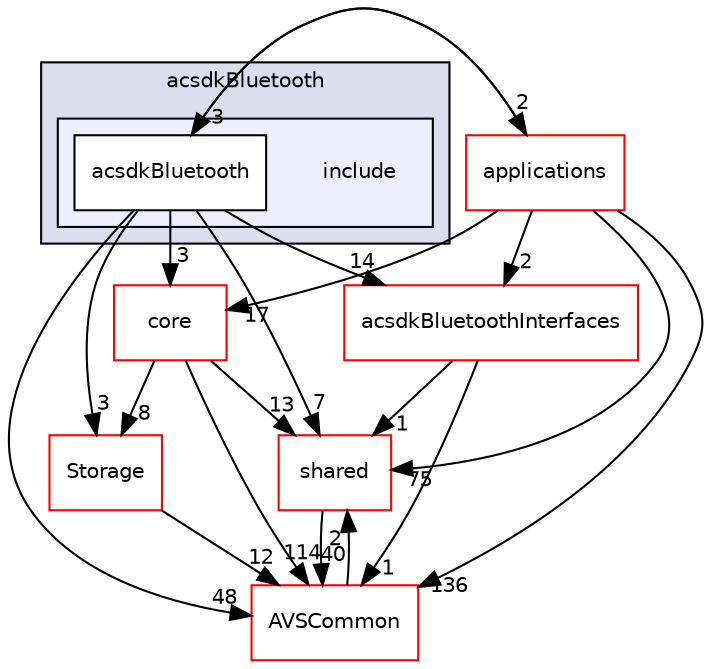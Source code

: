 digraph "/workplace/avs-device-sdk/capabilities/Bluetooth/acsdkBluetooth/include" {
  compound=true
  node [ fontsize="10", fontname="Helvetica"];
  edge [ labelfontsize="10", labelfontname="Helvetica"];
  subgraph clusterdir_4ba17753daccb66cbdbbd950004d76e1 {
    graph [ bgcolor="#ddddee", pencolor="black", label="acsdkBluetooth" fontname="Helvetica", fontsize="10", URL="dir_4ba17753daccb66cbdbbd950004d76e1.html"]
  subgraph clusterdir_f2a3a96bd4a4f0744e5577275191b358 {
    graph [ bgcolor="#eeeeff", pencolor="black", label="" URL="dir_f2a3a96bd4a4f0744e5577275191b358.html"];
    dir_f2a3a96bd4a4f0744e5577275191b358 [shape=plaintext label="include"];
    dir_6df1672619a89e13b5d35d928ec03cd0 [shape=box label="acsdkBluetooth" color="black" fillcolor="white" style="filled" URL="dir_6df1672619a89e13b5d35d928ec03cd0.html"];
  }
  }
  dir_9982052f7ce695d12571567315b2fafa [shape=box label="shared" fillcolor="white" style="filled" color="red" URL="dir_9982052f7ce695d12571567315b2fafa.html"];
  dir_a6e4fee11f07c3b70486e88fe92cbbdc [shape=box label="applications" fillcolor="white" style="filled" color="red" URL="dir_a6e4fee11f07c3b70486e88fe92cbbdc.html"];
  dir_d29c5f5a2915d6c5388c9daae4f109c7 [shape=box label="Storage" fillcolor="white" style="filled" color="red" URL="dir_d29c5f5a2915d6c5388c9daae4f109c7.html"];
  dir_13e65effb2bde530b17b3d5eefcd0266 [shape=box label="AVSCommon" fillcolor="white" style="filled" color="red" URL="dir_13e65effb2bde530b17b3d5eefcd0266.html"];
  dir_4270bfced15e0e73154b13468c7c9ad9 [shape=box label="core" fillcolor="white" style="filled" color="red" URL="dir_4270bfced15e0e73154b13468c7c9ad9.html"];
  dir_d6090b0167727de9c3086da5455efe48 [shape=box label="acsdkBluetoothInterfaces" fillcolor="white" style="filled" color="red" URL="dir_d6090b0167727de9c3086da5455efe48.html"];
  dir_9982052f7ce695d12571567315b2fafa->dir_13e65effb2bde530b17b3d5eefcd0266 [headlabel="40", labeldistance=1.5 headhref="dir_000116_000017.html"];
  dir_6df1672619a89e13b5d35d928ec03cd0->dir_9982052f7ce695d12571567315b2fafa [headlabel="7", labeldistance=1.5 headhref="dir_000321_000116.html"];
  dir_6df1672619a89e13b5d35d928ec03cd0->dir_a6e4fee11f07c3b70486e88fe92cbbdc [headlabel="2", labeldistance=1.5 headhref="dir_000321_000028.html"];
  dir_6df1672619a89e13b5d35d928ec03cd0->dir_d29c5f5a2915d6c5388c9daae4f109c7 [headlabel="3", labeldistance=1.5 headhref="dir_000321_000793.html"];
  dir_6df1672619a89e13b5d35d928ec03cd0->dir_13e65effb2bde530b17b3d5eefcd0266 [headlabel="48", labeldistance=1.5 headhref="dir_000321_000017.html"];
  dir_6df1672619a89e13b5d35d928ec03cd0->dir_4270bfced15e0e73154b13468c7c9ad9 [headlabel="3", labeldistance=1.5 headhref="dir_000321_000528.html"];
  dir_6df1672619a89e13b5d35d928ec03cd0->dir_d6090b0167727de9c3086da5455efe48 [headlabel="14", labeldistance=1.5 headhref="dir_000321_000324.html"];
  dir_a6e4fee11f07c3b70486e88fe92cbbdc->dir_9982052f7ce695d12571567315b2fafa [headlabel="75", labeldistance=1.5 headhref="dir_000028_000116.html"];
  dir_a6e4fee11f07c3b70486e88fe92cbbdc->dir_6df1672619a89e13b5d35d928ec03cd0 [headlabel="3", labeldistance=1.5 headhref="dir_000028_000321.html"];
  dir_a6e4fee11f07c3b70486e88fe92cbbdc->dir_13e65effb2bde530b17b3d5eefcd0266 [headlabel="136", labeldistance=1.5 headhref="dir_000028_000017.html"];
  dir_a6e4fee11f07c3b70486e88fe92cbbdc->dir_4270bfced15e0e73154b13468c7c9ad9 [headlabel="17", labeldistance=1.5 headhref="dir_000028_000528.html"];
  dir_a6e4fee11f07c3b70486e88fe92cbbdc->dir_d6090b0167727de9c3086da5455efe48 [headlabel="2", labeldistance=1.5 headhref="dir_000028_000324.html"];
  dir_d29c5f5a2915d6c5388c9daae4f109c7->dir_13e65effb2bde530b17b3d5eefcd0266 [headlabel="12", labeldistance=1.5 headhref="dir_000793_000017.html"];
  dir_13e65effb2bde530b17b3d5eefcd0266->dir_9982052f7ce695d12571567315b2fafa [headlabel="2", labeldistance=1.5 headhref="dir_000017_000116.html"];
  dir_4270bfced15e0e73154b13468c7c9ad9->dir_9982052f7ce695d12571567315b2fafa [headlabel="13", labeldistance=1.5 headhref="dir_000528_000116.html"];
  dir_4270bfced15e0e73154b13468c7c9ad9->dir_d29c5f5a2915d6c5388c9daae4f109c7 [headlabel="8", labeldistance=1.5 headhref="dir_000528_000793.html"];
  dir_4270bfced15e0e73154b13468c7c9ad9->dir_13e65effb2bde530b17b3d5eefcd0266 [headlabel="114", labeldistance=1.5 headhref="dir_000528_000017.html"];
  dir_d6090b0167727de9c3086da5455efe48->dir_9982052f7ce695d12571567315b2fafa [headlabel="1", labeldistance=1.5 headhref="dir_000324_000116.html"];
  dir_d6090b0167727de9c3086da5455efe48->dir_13e65effb2bde530b17b3d5eefcd0266 [headlabel="1", labeldistance=1.5 headhref="dir_000324_000017.html"];
}
